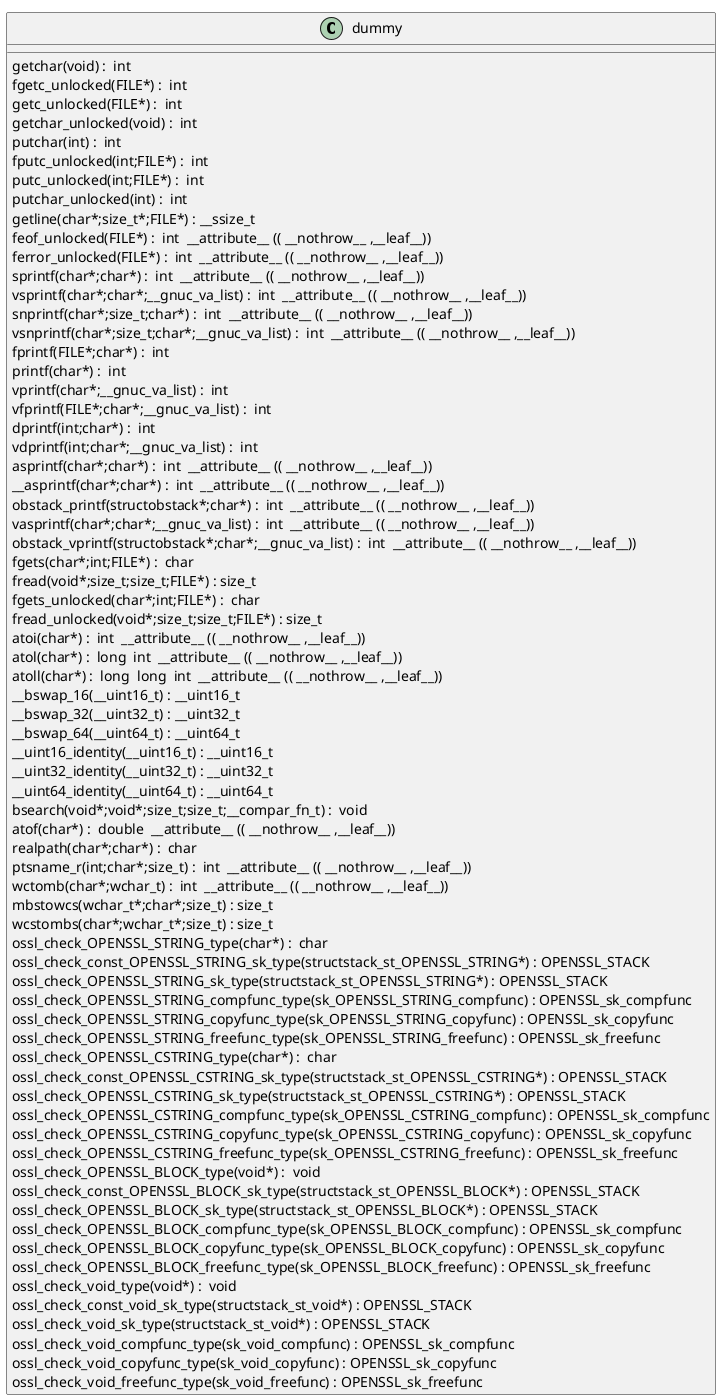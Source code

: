 @startuml
!pragma layout smetana
class dummy {
getchar(void) :  int  [[[./../../.././qc/crypto/bio/bss_dgram.c.html#898]]]
fgetc_unlocked(FILE*) :  int  [[[./../../.././qc/crypto/bio/bss_dgram.c.html#907]]]
getc_unlocked(FILE*) :  int  [[[./../../.././qc/crypto/bio/bss_dgram.c.html#917]]]
getchar_unlocked(void) :  int  [[[./../../.././qc/crypto/bio/bss_dgram.c.html#924]]]
putchar(int) :  int  [[[./../../.././qc/crypto/bio/bss_dgram.c.html#933]]]
fputc_unlocked(int;FILE*) :  int  [[[./../../.././qc/crypto/bio/bss_dgram.c.html#942]]]
putc_unlocked(int;FILE*) :  int  [[[./../../.././qc/crypto/bio/bss_dgram.c.html#952]]]
putchar_unlocked(int) :  int  [[[./../../.././qc/crypto/bio/bss_dgram.c.html#959]]]
getline(char*;size_t*;FILE*) : __ssize_t [[[./../../.././qc/crypto/bio/bss_dgram.c.html#969]]]
feof_unlocked(FILE*) :  int  __attribute__ (( __nothrow__ ,__leaf__)) [[[./../../.././qc/crypto/bio/bss_dgram.c.html#979]]]
ferror_unlocked(FILE*) :  int  __attribute__ (( __nothrow__ ,__leaf__)) [[[./../../.././qc/crypto/bio/bss_dgram.c.html#986]]]
sprintf(char*;char*) :  int  __attribute__ (( __nothrow__ ,__leaf__)) [[[./../../.././qc/crypto/bio/bss_dgram.c.html#1005]]]
vsprintf(char*;char*;__gnuc_va_list) :  int  __attribute__ (( __nothrow__ ,__leaf__)) [[[./../../.././qc/crypto/bio/bss_dgram.c.html#1018]]]
snprintf(char*;size_t;char*) :  int  __attribute__ (( __nothrow__ ,__leaf__)) [[[./../../.././qc/crypto/bio/bss_dgram.c.html#1037]]]
vsnprintf(char*;size_t;char*;__gnuc_va_list) :  int  __attribute__ (( __nothrow__ ,__leaf__)) [[[./../../.././qc/crypto/bio/bss_dgram.c.html#1051]]]
fprintf(FILE*;char*) :  int  [[[./../../.././qc/crypto/bio/bss_dgram.c.html#1072]]]
printf(char*) :  int  [[[./../../.././qc/crypto/bio/bss_dgram.c.html#1079]]]
vprintf(char*;__gnuc_va_list) :  int  [[[./../../.././qc/crypto/bio/bss_dgram.c.html#1091]]]
vfprintf(FILE*;char*;__gnuc_va_list) :  int  [[[./../../.././qc/crypto/bio/bss_dgram.c.html#1101]]]
dprintf(int;char*) :  int  [[[./../../.././qc/crypto/bio/bss_dgram.c.html#1116]]]
vdprintf(int;char*;__gnuc_va_list) :  int  [[[./../../.././qc/crypto/bio/bss_dgram.c.html#1127]]]
asprintf(char*;char*) :  int  __attribute__ (( __nothrow__ ,__leaf__)) [[[./../../.././qc/crypto/bio/bss_dgram.c.html#1153]]]
__asprintf(char*;char*) :  int  __attribute__ (( __nothrow__ ,__leaf__)) [[[./../../.././qc/crypto/bio/bss_dgram.c.html#1160]]]
obstack_printf(structobstack*;char*) :  int  __attribute__ (( __nothrow__ ,__leaf__)) [[[./../../.././qc/crypto/bio/bss_dgram.c.html#1168]]]
vasprintf(char*;char*;__gnuc_va_list) :  int  __attribute__ (( __nothrow__ ,__leaf__)) [[[./../../.././qc/crypto/bio/bss_dgram.c.html#1176]]]
obstack_vprintf(structobstack*;char*;__gnuc_va_list) :  int  __attribute__ (( __nothrow__ ,__leaf__)) [[[./../../.././qc/crypto/bio/bss_dgram.c.html#1183]]]
fgets(char*;int;FILE*) :  char  [[[./../../.././qc/crypto/bio/bss_dgram.c.html#1204]]]
fread(void*;size_t;size_t;FILE*) : size_t [[[./../../.././qc/crypto/bio/bss_dgram.c.html#1230]]]
fgets_unlocked(char*;int;FILE*) :  char  [[[./../../.././qc/crypto/bio/bss_dgram.c.html#1256]]]
fread_unlocked(void*;size_t;size_t;FILE*) : size_t [[[./../../.././qc/crypto/bio/bss_dgram.c.html#1285]]]
atoi(char*) :  int  __attribute__ (( __nothrow__ ,__leaf__)) [[[./../../.././qc/crypto/bio/bss_dgram.c.html#1872]]]
atol(char*) :  long  int  __attribute__ (( __nothrow__ ,__leaf__)) [[[./../../.././qc/crypto/bio/bss_dgram.c.html#1877]]]
atoll(char*) :  long  long  int  __attribute__ (( __nothrow__ ,__leaf__)) [[[./../../.././qc/crypto/bio/bss_dgram.c.html#1884]]]
__bswap_16(__uint16_t) : __uint16_t [[[./../../.././qc/crypto/bio/bss_dgram.c.html#2053]]]
__bswap_32(__uint32_t) : __uint32_t [[[./../../.././qc/crypto/bio/bss_dgram.c.html#2068]]]
__bswap_64(__uint64_t) : __uint64_t [[[./../../.././qc/crypto/bio/bss_dgram.c.html#2078]]]
__uint16_identity(__uint16_t) : __uint16_t [[[./../../.././qc/crypto/bio/bss_dgram.c.html#2090]]]
__uint32_identity(__uint32_t) : __uint32_t [[[./../../.././qc/crypto/bio/bss_dgram.c.html#2096]]]
__uint64_identity(__uint64_t) : __uint64_t [[[./../../.././qc/crypto/bio/bss_dgram.c.html#2102]]]
bsearch(void*;void*;size_t;size_t;__compar_fn_t) :  void  [[[./../../.././qc/crypto/bio/bss_dgram.c.html#2814]]]
atof(char*) :  double  __attribute__ (( __nothrow__ ,__leaf__)) [[[./../../.././qc/crypto/bio/bss_dgram.c.html#1]]]
realpath(char*;char*) :  char  [[[./../../.././qc/crypto/bio/bss_dgram.c.html#1]]]
ptsname_r(int;char*;size_t) :  int  __attribute__ (( __nothrow__ ,__leaf__)) [[[./../../.././qc/crypto/bio/bss_dgram.c.html#1]]]
wctomb(char*;wchar_t) :  int  __attribute__ (( __nothrow__ ,__leaf__)) [[[./../../.././qc/crypto/bio/bss_dgram.c.html#1]]]
mbstowcs(wchar_t*;char*;size_t) : size_t [[[./../../.././qc/crypto/bio/bss_dgram.c.html#1]]]
wcstombs(char*;wchar_t*;size_t) : size_t [[[./../../.././qc/crypto/bio/bss_dgram.c.html#1]]]
ossl_check_OPENSSL_STRING_type(char*) :  char  [[[./../../.././qc/crypto/bio/bss_dgram.c.html#1]]]
ossl_check_const_OPENSSL_STRING_sk_type(structstack_st_OPENSSL_STRING*) : OPENSSL_STACK [[[./../../.././qc/crypto/bio/bss_dgram.c.html#1]]]
ossl_check_OPENSSL_STRING_sk_type(structstack_st_OPENSSL_STRING*) : OPENSSL_STACK [[[./../../.././qc/crypto/bio/bss_dgram.c.html#1]]]
ossl_check_OPENSSL_STRING_compfunc_type(sk_OPENSSL_STRING_compfunc) : OPENSSL_sk_compfunc [[[./../../.././qc/crypto/bio/bss_dgram.c.html#1]]]
ossl_check_OPENSSL_STRING_copyfunc_type(sk_OPENSSL_STRING_copyfunc) : OPENSSL_sk_copyfunc [[[./../../.././qc/crypto/bio/bss_dgram.c.html#1]]]
ossl_check_OPENSSL_STRING_freefunc_type(sk_OPENSSL_STRING_freefunc) : OPENSSL_sk_freefunc [[[./../../.././qc/crypto/bio/bss_dgram.c.html#1]]]
ossl_check_OPENSSL_CSTRING_type(char*) :  char  [[[./../../.././qc/crypto/bio/bss_dgram.c.html#1]]]
ossl_check_const_OPENSSL_CSTRING_sk_type(structstack_st_OPENSSL_CSTRING*) : OPENSSL_STACK [[[./../../.././qc/crypto/bio/bss_dgram.c.html#1]]]
ossl_check_OPENSSL_CSTRING_sk_type(structstack_st_OPENSSL_CSTRING*) : OPENSSL_STACK [[[./../../.././qc/crypto/bio/bss_dgram.c.html#1]]]
ossl_check_OPENSSL_CSTRING_compfunc_type(sk_OPENSSL_CSTRING_compfunc) : OPENSSL_sk_compfunc [[[./../../.././qc/crypto/bio/bss_dgram.c.html#1]]]
ossl_check_OPENSSL_CSTRING_copyfunc_type(sk_OPENSSL_CSTRING_copyfunc) : OPENSSL_sk_copyfunc [[[./../../.././qc/crypto/bio/bss_dgram.c.html#1]]]
ossl_check_OPENSSL_CSTRING_freefunc_type(sk_OPENSSL_CSTRING_freefunc) : OPENSSL_sk_freefunc [[[./../../.././qc/crypto/bio/bss_dgram.c.html#1]]]
ossl_check_OPENSSL_BLOCK_type(void*) :  void  [[[./../../.././qc/crypto/bio/bss_dgram.c.html#1]]]
ossl_check_const_OPENSSL_BLOCK_sk_type(structstack_st_OPENSSL_BLOCK*) : OPENSSL_STACK [[[./../../.././qc/crypto/bio/bss_dgram.c.html#1]]]
ossl_check_OPENSSL_BLOCK_sk_type(structstack_st_OPENSSL_BLOCK*) : OPENSSL_STACK [[[./../../.././qc/crypto/bio/bss_dgram.c.html#1]]]
ossl_check_OPENSSL_BLOCK_compfunc_type(sk_OPENSSL_BLOCK_compfunc) : OPENSSL_sk_compfunc [[[./../../.././qc/crypto/bio/bss_dgram.c.html#1]]]
ossl_check_OPENSSL_BLOCK_copyfunc_type(sk_OPENSSL_BLOCK_copyfunc) : OPENSSL_sk_copyfunc [[[./../../.././qc/crypto/bio/bss_dgram.c.html#1]]]
ossl_check_OPENSSL_BLOCK_freefunc_type(sk_OPENSSL_BLOCK_freefunc) : OPENSSL_sk_freefunc [[[./../../.././qc/crypto/bio/bss_dgram.c.html#1]]]
ossl_check_void_type(void*) :  void  [[[./../../.././qc/crypto/bio/bss_dgram.c.html#1]]]
ossl_check_const_void_sk_type(structstack_st_void*) : OPENSSL_STACK [[[./../../.././qc/crypto/bio/bss_dgram.c.html#1]]]
ossl_check_void_sk_type(structstack_st_void*) : OPENSSL_STACK [[[./../../.././qc/crypto/bio/bss_dgram.c.html#1]]]
ossl_check_void_compfunc_type(sk_void_compfunc) : OPENSSL_sk_compfunc [[[./../../.././qc/crypto/bio/bss_dgram.c.html#1]]]
ossl_check_void_copyfunc_type(sk_void_copyfunc) : OPENSSL_sk_copyfunc [[[./../../.././qc/crypto/bio/bss_dgram.c.html#1]]]
ossl_check_void_freefunc_type(sk_void_freefunc) : OPENSSL_sk_freefunc [[[./../../.././qc/crypto/bio/bss_dgram.c.html#1]]]
} 
@enduml
